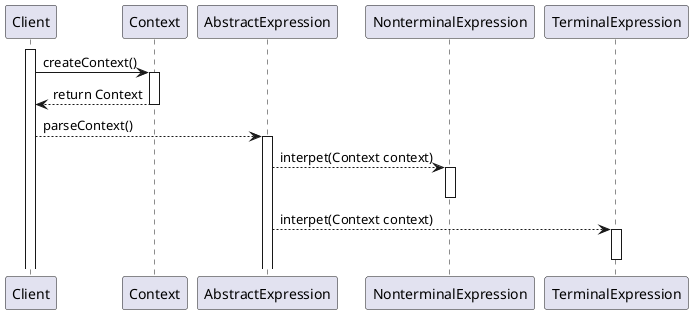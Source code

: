 ```plantuml

@startuml interpreter-default
activate Client
Client -> Context: createContext()
activate Context
Client <-- Context: return Context
deactivate Context
Client-->AbstractExpression: parseContext()
activate AbstractExpression
AbstractExpression --> NonterminalExpression: interpet(Context context)
activate NonterminalExpression
deactivate NonterminalExpression
AbstractExpression --> TerminalExpression: interpet(Context context)
activate TerminalExpression
deactivate TerminalExpression

@enduml



@enduml

```
